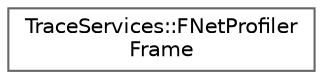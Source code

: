 digraph "Graphical Class Hierarchy"
{
 // INTERACTIVE_SVG=YES
 // LATEX_PDF_SIZE
  bgcolor="transparent";
  edge [fontname=Helvetica,fontsize=10,labelfontname=Helvetica,labelfontsize=10];
  node [fontname=Helvetica,fontsize=10,shape=box,height=0.2,width=0.4];
  rankdir="LR";
  Node0 [id="Node000000",label="TraceServices::FNetProfiler\lFrame",height=0.2,width=0.4,color="grey40", fillcolor="white", style="filled",URL="$da/d6e/structTraceServices_1_1FNetProfilerFrame.html",tooltip=" "];
}
